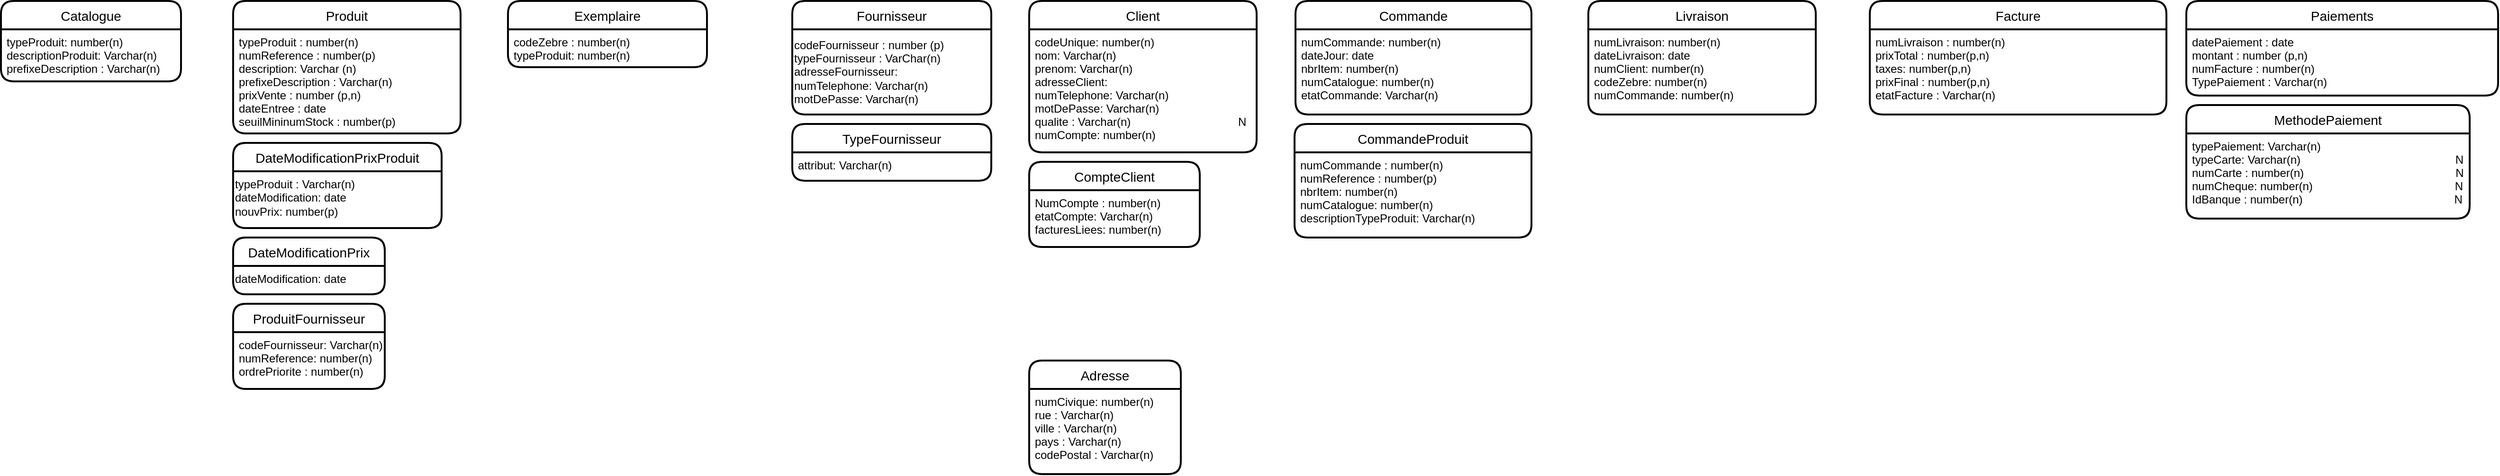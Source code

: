 <mxfile version="13.7.5" type="github">
  <diagram id="C5RBs43oDa-KdzZeNtuy" name="Page-1">
    <mxGraphModel dx="1185" dy="635" grid="1" gridSize="10" guides="1" tooltips="1" connect="1" arrows="1" fold="1" page="1" pageScale="1" pageWidth="827" pageHeight="1169" math="0" shadow="0">
      <root>
        <mxCell id="WIyWlLk6GJQsqaUBKTNV-0" />
        <mxCell id="WIyWlLk6GJQsqaUBKTNV-1" parent="WIyWlLk6GJQsqaUBKTNV-0" />
        <mxCell id="n21lGXiQAClDhmANvwCO-37" value="Catalogue" style="swimlane;childLayout=stackLayout;horizontal=1;startSize=30;horizontalStack=0;rounded=1;fontSize=14;fontStyle=0;strokeWidth=2;resizeParent=0;resizeLast=1;shadow=0;dashed=0;align=center;" vertex="1" parent="WIyWlLk6GJQsqaUBKTNV-1">
          <mxGeometry x="15" y="20" width="190" height="85" as="geometry" />
        </mxCell>
        <mxCell id="n21lGXiQAClDhmANvwCO-38" value="typeProduit: number(n)&#xa;descriptionProduit: Varchar(n)&#xa;prefixeDescription : Varchar(n)" style="align=left;strokeColor=none;fillColor=none;spacingLeft=4;fontSize=12;verticalAlign=top;resizable=0;rotatable=0;part=1;" vertex="1" parent="n21lGXiQAClDhmANvwCO-37">
          <mxGeometry y="30" width="190" height="55" as="geometry" />
        </mxCell>
        <mxCell id="n21lGXiQAClDhmANvwCO-64" value="Exemplaire" style="swimlane;childLayout=stackLayout;horizontal=1;startSize=30;horizontalStack=0;rounded=1;fontSize=14;fontStyle=0;strokeWidth=2;resizeParent=0;resizeLast=1;shadow=0;dashed=0;align=center;" vertex="1" parent="WIyWlLk6GJQsqaUBKTNV-1">
          <mxGeometry x="550" y="20" width="210" height="70" as="geometry" />
        </mxCell>
        <mxCell id="n21lGXiQAClDhmANvwCO-65" value="codeZebre : number(n)&#xa;typeProduit: number(n)&#xa;" style="align=left;strokeColor=none;fillColor=none;spacingLeft=4;fontSize=12;verticalAlign=top;resizable=0;rotatable=0;part=1;" vertex="1" parent="n21lGXiQAClDhmANvwCO-64">
          <mxGeometry y="30" width="210" height="40" as="geometry" />
        </mxCell>
        <mxCell id="n21lGXiQAClDhmANvwCO-39" value="Produit" style="swimlane;childLayout=stackLayout;horizontal=1;startSize=30;horizontalStack=0;rounded=1;fontSize=14;fontStyle=0;strokeWidth=2;resizeParent=0;resizeLast=1;shadow=0;dashed=0;align=center;" vertex="1" parent="WIyWlLk6GJQsqaUBKTNV-1">
          <mxGeometry x="260" y="20" width="240" height="140" as="geometry" />
        </mxCell>
        <mxCell id="n21lGXiQAClDhmANvwCO-40" value="typeProduit : number(n)&#xa;numReference : number(p)               &#xa;description: Varchar (n)&#xa;prefixeDescription : Varchar(n)&#xa;prixVente : number (p,n)&#xa;dateEntree : date&#xa;seuilMininumStock : number(p)" style="align=left;strokeColor=none;fillColor=none;spacingLeft=4;fontSize=12;verticalAlign=top;resizable=0;rotatable=0;part=1;" vertex="1" parent="n21lGXiQAClDhmANvwCO-39">
          <mxGeometry y="30" width="240" height="110" as="geometry" />
        </mxCell>
        <mxCell id="n21lGXiQAClDhmANvwCO-60" value="DateModificationPrixProduit" style="swimlane;childLayout=stackLayout;horizontal=1;startSize=30;horizontalStack=0;rounded=1;fontSize=14;fontStyle=0;strokeWidth=2;resizeParent=0;resizeLast=1;shadow=0;dashed=0;align=center;" vertex="1" parent="WIyWlLk6GJQsqaUBKTNV-1">
          <mxGeometry x="260" y="170" width="220" height="90" as="geometry" />
        </mxCell>
        <mxCell id="n21lGXiQAClDhmANvwCO-62" value="&lt;div&gt;&lt;span&gt;typeProduit : Varchar(n)&lt;/span&gt;&lt;/div&gt;dateModification: date&lt;br&gt;nouvPrix: number(p)" style="text;html=1;align=left;verticalAlign=top;resizable=0;points=[];autosize=1;" vertex="1" parent="n21lGXiQAClDhmANvwCO-60">
          <mxGeometry y="30" width="220" height="60" as="geometry" />
        </mxCell>
        <mxCell id="n21lGXiQAClDhmANvwCO-58" value="DateModificationPrix" style="swimlane;childLayout=stackLayout;horizontal=1;startSize=30;horizontalStack=0;rounded=1;fontSize=14;fontStyle=0;strokeWidth=2;resizeParent=0;resizeLast=1;shadow=0;dashed=0;align=center;" vertex="1" parent="WIyWlLk6GJQsqaUBKTNV-1">
          <mxGeometry x="260" y="270" width="160" height="60" as="geometry" />
        </mxCell>
        <mxCell id="n21lGXiQAClDhmANvwCO-63" value="dateModification: date&lt;br&gt;&lt;br&gt;" style="text;html=1;align=left;verticalAlign=top;resizable=0;points=[];autosize=1;" vertex="1" parent="n21lGXiQAClDhmANvwCO-58">
          <mxGeometry y="30" width="160" height="30" as="geometry" />
        </mxCell>
        <mxCell id="n21lGXiQAClDhmANvwCO-66" value="ProduitFournisseur" style="swimlane;childLayout=stackLayout;horizontal=1;startSize=30;horizontalStack=0;rounded=1;fontSize=14;fontStyle=0;strokeWidth=2;resizeParent=0;resizeLast=1;shadow=0;dashed=0;align=center;" vertex="1" parent="WIyWlLk6GJQsqaUBKTNV-1">
          <mxGeometry x="260" y="340" width="160" height="90" as="geometry" />
        </mxCell>
        <mxCell id="n21lGXiQAClDhmANvwCO-67" value="codeFournisseur: Varchar(n)&#xa;numReference: number(n)&#xa;ordrePriorite : number(n)" style="align=left;strokeColor=none;fillColor=none;spacingLeft=4;fontSize=12;verticalAlign=top;resizable=0;rotatable=0;part=1;" vertex="1" parent="n21lGXiQAClDhmANvwCO-66">
          <mxGeometry y="30" width="160" height="60" as="geometry" />
        </mxCell>
        <mxCell id="n21lGXiQAClDhmANvwCO-41" value="Fournisseur" style="swimlane;childLayout=stackLayout;horizontal=1;startSize=30;horizontalStack=0;rounded=1;fontSize=14;fontStyle=0;strokeWidth=2;resizeParent=0;resizeLast=1;shadow=0;dashed=0;align=center;" vertex="1" parent="WIyWlLk6GJQsqaUBKTNV-1">
          <mxGeometry x="850" y="20" width="210" height="120" as="geometry" />
        </mxCell>
        <mxCell id="n21lGXiQAClDhmANvwCO-46" value="codeFournisseur : number (p)&lt;br&gt;&lt;div&gt;&lt;span&gt;typeFournisseur : VarChar(n)&lt;/span&gt;&lt;/div&gt;&lt;div&gt;&lt;span&gt;adresseFournisseur:&lt;/span&gt;&lt;/div&gt;&lt;div&gt;&lt;span&gt;numTelephone: Varchar(n)&lt;/span&gt;&lt;/div&gt;&lt;div&gt;&lt;span&gt;motDePasse: Varchar(n)&amp;nbsp;&amp;nbsp;&lt;/span&gt;&lt;/div&gt;" style="text;html=1;align=left;verticalAlign=middle;resizable=0;points=[];autosize=1;" vertex="1" parent="n21lGXiQAClDhmANvwCO-41">
          <mxGeometry y="30" width="210" height="90" as="geometry" />
        </mxCell>
        <mxCell id="n21lGXiQAClDhmANvwCO-47" value="TypeFournisseur" style="swimlane;childLayout=stackLayout;horizontal=1;startSize=30;horizontalStack=0;rounded=1;fontSize=14;fontStyle=0;strokeWidth=2;resizeParent=0;resizeLast=1;shadow=0;dashed=0;align=center;" vertex="1" parent="WIyWlLk6GJQsqaUBKTNV-1">
          <mxGeometry x="850" y="150" width="210" height="60" as="geometry" />
        </mxCell>
        <mxCell id="n21lGXiQAClDhmANvwCO-48" value="attribut: Varchar(n)" style="align=left;strokeColor=none;fillColor=none;spacingLeft=4;fontSize=12;verticalAlign=top;resizable=0;rotatable=0;part=1;" vertex="1" parent="n21lGXiQAClDhmANvwCO-47">
          <mxGeometry y="30" width="210" height="30" as="geometry" />
        </mxCell>
        <mxCell id="n21lGXiQAClDhmANvwCO-52" value="Client" style="swimlane;childLayout=stackLayout;horizontal=1;startSize=30;horizontalStack=0;rounded=1;fontSize=14;fontStyle=0;strokeWidth=2;resizeParent=0;resizeLast=1;shadow=0;dashed=0;align=center;" vertex="1" parent="WIyWlLk6GJQsqaUBKTNV-1">
          <mxGeometry x="1100" y="20" width="240" height="160" as="geometry" />
        </mxCell>
        <mxCell id="n21lGXiQAClDhmANvwCO-53" value="codeUnique: number(n)&#xa;nom: Varchar(n)&#xa;prenom: Varchar(n)&#xa;adresseClient:&#xa;numTelephone: Varchar(n)&#xa;motDePasse: Varchar(n)&#xa;qualite : Varchar(n)                                  N&#xa;numCompte: number(n)&#xa;" style="align=left;strokeColor=none;fillColor=none;spacingLeft=4;fontSize=12;verticalAlign=top;resizable=0;rotatable=0;part=1;" vertex="1" parent="n21lGXiQAClDhmANvwCO-52">
          <mxGeometry y="30" width="240" height="130" as="geometry" />
        </mxCell>
        <mxCell id="n21lGXiQAClDhmANvwCO-56" value="CommandeProduit" style="swimlane;childLayout=stackLayout;horizontal=1;startSize=30;horizontalStack=0;rounded=1;fontSize=14;fontStyle=0;strokeWidth=2;resizeParent=0;resizeLast=1;shadow=0;dashed=0;align=center;" vertex="1" parent="WIyWlLk6GJQsqaUBKTNV-1">
          <mxGeometry x="1380" y="150" width="250" height="120" as="geometry" />
        </mxCell>
        <mxCell id="n21lGXiQAClDhmANvwCO-57" value="numCommande : number(n)&#xa;numReference : number(p)&#xa;nbrItem: number(n)&#xa;numCatalogue: number(n)&#xa;descriptionTypeProduit: Varchar(n)" style="align=left;strokeColor=none;fillColor=none;spacingLeft=4;fontSize=12;verticalAlign=top;resizable=0;rotatable=0;part=1;" vertex="1" parent="n21lGXiQAClDhmANvwCO-56">
          <mxGeometry y="30" width="250" height="90" as="geometry" />
        </mxCell>
        <mxCell id="n21lGXiQAClDhmANvwCO-54" value="Commande" style="swimlane;childLayout=stackLayout;horizontal=1;startSize=30;horizontalStack=0;rounded=1;fontSize=14;fontStyle=0;strokeWidth=2;resizeParent=0;resizeLast=1;shadow=0;dashed=0;align=center;" vertex="1" parent="WIyWlLk6GJQsqaUBKTNV-1">
          <mxGeometry x="1381" y="20" width="249" height="120" as="geometry" />
        </mxCell>
        <mxCell id="n21lGXiQAClDhmANvwCO-55" value="numCommande: number(n)&#xa;dateJour: date&#xa;nbrItem: number(n)&#xa;numCatalogue: number(n)&#xa;etatCommande: Varchar(n)&#xa;" style="align=left;strokeColor=none;fillColor=none;spacingLeft=4;fontSize=12;verticalAlign=top;resizable=0;rotatable=0;part=1;" vertex="1" parent="n21lGXiQAClDhmANvwCO-54">
          <mxGeometry y="30" width="249" height="90" as="geometry" />
        </mxCell>
        <mxCell id="n21lGXiQAClDhmANvwCO-68" value="Livraison" style="swimlane;childLayout=stackLayout;horizontal=1;startSize=30;horizontalStack=0;rounded=1;fontSize=14;fontStyle=0;strokeWidth=2;resizeParent=0;resizeLast=1;shadow=0;dashed=0;align=center;" vertex="1" parent="WIyWlLk6GJQsqaUBKTNV-1">
          <mxGeometry x="1690" y="20" width="240" height="120" as="geometry" />
        </mxCell>
        <mxCell id="n21lGXiQAClDhmANvwCO-69" value="numLivraison: number(n)&#xa;dateLivraison: date&#xa;numClient: number(n)&#xa;codeZebre: number(n)&#xa;numCommande: number(n)&#xa;" style="align=left;strokeColor=none;fillColor=none;spacingLeft=4;fontSize=12;verticalAlign=top;resizable=0;rotatable=0;part=1;" vertex="1" parent="n21lGXiQAClDhmANvwCO-68">
          <mxGeometry y="30" width="240" height="90" as="geometry" />
        </mxCell>
        <mxCell id="n21lGXiQAClDhmANvwCO-78" value="Facture" style="swimlane;childLayout=stackLayout;horizontal=1;startSize=30;horizontalStack=0;rounded=1;fontSize=14;fontStyle=0;strokeWidth=2;resizeParent=0;resizeLast=1;shadow=0;dashed=0;align=center;" vertex="1" parent="WIyWlLk6GJQsqaUBKTNV-1">
          <mxGeometry x="1987" y="20" width="313" height="120" as="geometry" />
        </mxCell>
        <mxCell id="n21lGXiQAClDhmANvwCO-79" value="numLivraison : number(n)&#xa;prixTotal : number(p,n)&#xa;taxes: number(p,n)&#xa;prixFinal : number(p,n)&#xa;etatFacture : Varchar(n)" style="align=left;strokeColor=none;fillColor=none;spacingLeft=4;fontSize=12;verticalAlign=top;resizable=0;rotatable=0;part=1;" vertex="1" parent="n21lGXiQAClDhmANvwCO-78">
          <mxGeometry y="30" width="313" height="90" as="geometry" />
        </mxCell>
        <mxCell id="n21lGXiQAClDhmANvwCO-80" value="Paiements" style="swimlane;childLayout=stackLayout;horizontal=1;startSize=30;horizontalStack=0;rounded=1;fontSize=14;fontStyle=0;strokeWidth=2;resizeParent=0;resizeLast=1;shadow=0;dashed=0;align=center;" vertex="1" parent="WIyWlLk6GJQsqaUBKTNV-1">
          <mxGeometry x="2321" y="20" width="329" height="100" as="geometry" />
        </mxCell>
        <mxCell id="n21lGXiQAClDhmANvwCO-81" value="datePaiement : date&#xa;montant : number (p,n)&#xa;numFacture : number(n)&#xa;TypePaiement : Varchar(n)&#xa;" style="align=left;strokeColor=none;fillColor=none;spacingLeft=4;fontSize=12;verticalAlign=top;resizable=0;rotatable=0;part=1;" vertex="1" parent="n21lGXiQAClDhmANvwCO-80">
          <mxGeometry y="30" width="329" height="70" as="geometry" />
        </mxCell>
        <mxCell id="n21lGXiQAClDhmANvwCO-83" value="MethodePaiement" style="swimlane;childLayout=stackLayout;horizontal=1;startSize=30;horizontalStack=0;rounded=1;fontSize=14;fontStyle=0;strokeWidth=2;resizeParent=0;resizeLast=1;shadow=0;dashed=0;align=center;" vertex="1" parent="WIyWlLk6GJQsqaUBKTNV-1">
          <mxGeometry x="2321" y="130" width="299" height="120" as="geometry" />
        </mxCell>
        <mxCell id="n21lGXiQAClDhmANvwCO-84" value="typePaiement: Varchar(n)&#xa;typeCarte: Varchar(n)                                                 N&#xa;numCarte : number(n)                                                N&#xa;numCheque: number(n)                                             N&#xa;IdBanque : number(n)                                                N" style="align=left;strokeColor=none;fillColor=none;spacingLeft=4;fontSize=12;verticalAlign=top;resizable=0;rotatable=0;part=1;" vertex="1" parent="n21lGXiQAClDhmANvwCO-83">
          <mxGeometry y="30" width="299" height="90" as="geometry" />
        </mxCell>
        <mxCell id="n21lGXiQAClDhmANvwCO-92" value="CompteClient" style="swimlane;childLayout=stackLayout;horizontal=1;startSize=30;horizontalStack=0;rounded=1;fontSize=14;fontStyle=0;strokeWidth=2;resizeParent=0;resizeLast=1;shadow=0;dashed=0;align=center;" vertex="1" parent="WIyWlLk6GJQsqaUBKTNV-1">
          <mxGeometry x="1100" y="190" width="180" height="90" as="geometry" />
        </mxCell>
        <mxCell id="n21lGXiQAClDhmANvwCO-93" value="NumCompte : number(n)&#xa;etatCompte: Varchar(n)&#xa;facturesLiees: number(n)" style="align=left;strokeColor=none;fillColor=none;spacingLeft=4;fontSize=12;verticalAlign=top;resizable=0;rotatable=0;part=1;" vertex="1" parent="n21lGXiQAClDhmANvwCO-92">
          <mxGeometry y="30" width="180" height="60" as="geometry" />
        </mxCell>
        <mxCell id="n21lGXiQAClDhmANvwCO-50" value="Adresse" style="swimlane;childLayout=stackLayout;horizontal=1;startSize=30;horizontalStack=0;rounded=1;fontSize=14;fontStyle=0;strokeWidth=2;resizeParent=0;resizeLast=1;shadow=0;dashed=0;align=center;" vertex="1" parent="WIyWlLk6GJQsqaUBKTNV-1">
          <mxGeometry x="1100" y="400" width="160" height="120" as="geometry" />
        </mxCell>
        <mxCell id="n21lGXiQAClDhmANvwCO-51" value="numCivique: number(n)&#xa;rue : Varchar(n)&#xa;ville : Varchar(n)&#xa;pays : Varchar(n)&#xa;codePostal : Varchar(n)" style="align=left;strokeColor=none;fillColor=none;spacingLeft=4;fontSize=12;verticalAlign=top;resizable=0;rotatable=0;part=1;" vertex="1" parent="n21lGXiQAClDhmANvwCO-50">
          <mxGeometry y="30" width="160" height="90" as="geometry" />
        </mxCell>
      </root>
    </mxGraphModel>
  </diagram>
</mxfile>
